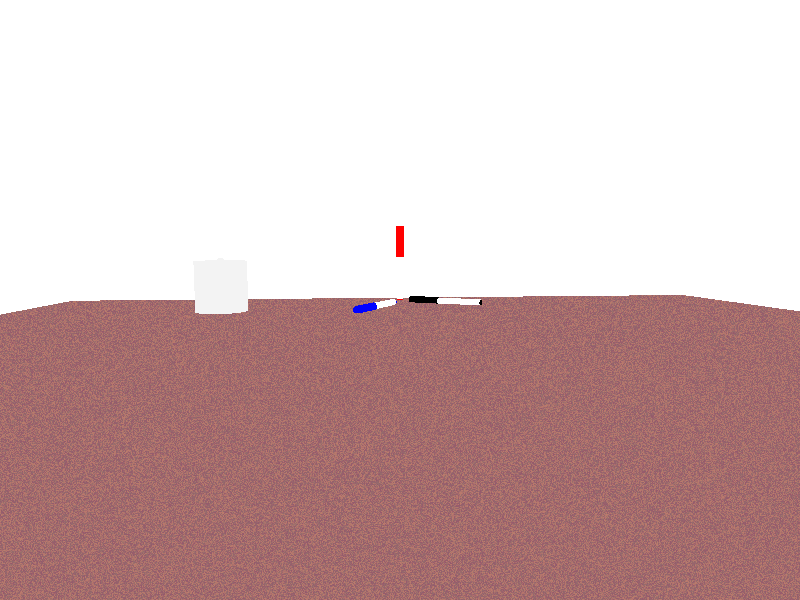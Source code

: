 #version 3.7;
#include "colors.inc"
#include "woods.inc"


//Modélisation géométrique (Création des formes élémentaires de nos structures complexes)


#declare F_Room = box { <0,0,0> <7100,3000,14200>}
#declare F_Bic_Capuchon = cylinder {
    <0, 0, 0>, 
    <0, 58, 0>, 
    7
    
}

#declare F_Bic_Corps = cylinder {
    <0,0,0>,
    <0,82,0>,
    6

}

#declare F_Bic_Pastille = cylinder{
    <0,0,0>,
    <0,2,0> 
    5.5
}

#declare F_Table = box {
    <0,0,0>, <1300, 745, 500> // <x, y, z> near lower left corner, <x, y, z> far upper right corner
    
}

#declare F_Verre_Corps = cylinder{
     <0,0,0>, <0,80,0>, 40
}

#declare F_Verre_Bord = sphere {
    <0,80,0>, 5
}


//Matériaux (Textures)
#declare M_PlastiqueBlanc = material{texture{pigment{White}}}
#declare M_PlastiqueRouge = material{texture{pigment{Red}}}
#declare M_PlastiqueBleu = material{texture{pigment{Blue}}}
#declare M_PlastiqueNoir = material{texture{pigment{Black}}}
#declare M_Neutre = material{texture {pigment{White}}}
#declare M_TableTop = material{texture{T_Wood4}}

#declare Glass = material
{ 
    texture {
    pigment { rgbt <0.9, 0.9, 0.9> filter 0.95}
    finish {
        ambient 0.2
        diffuse 0.1
        specular 0.9
        reflection { 0.1, 1.0 fresnel on }
        }
    }
    interior{ ior 1.5 }
}

//Habillage (Formes+Matériaux)
#declare CorpsBlanc= object {
    F_Bic_Corps
    material{M_PlastiqueBlanc}
}
#declare CapuchonBleu = object {
    F_Bic_Capuchon
    material{M_PlastiqueBleu}
}

#declare CapuchonRouge = object {
    F_Bic_Capuchon
    material{M_PlastiqueRouge}
}

#declare CapuchonNoir = object {
    F_Bic_Capuchon
    material{M_PlastiqueNoir}
}

#declare PastilleRouge = object {
    F_Bic_Pastille
    material{M_PlastiqueRouge}
}

#declare PastilleNoire = object { 
    F_Bic_Pastille
    material{M_PlastiqueNoir}
}
#declare PastilleBleu = object { 
    F_Bic_Pastille
    material{M_PlastiqueBleu}
}
#declare Table = object {
    F_Table
    material{M_TableTop}
}
#declare Room = object {
    F_Room
    material{M_Neutre}
}
#declare VerreCorps = object{
    F_Verre_Corps
    material{Glass}
}
#declare VerreBord = object{
    F_Verre_Bord
    material{Glass}
}






///////////////////////
//////Assemblage///////
///////////////////////
//union=groupe vs. merge=union ensembliste
#declare BicRouge = union
{
object {PastilleRouge}
object {CorpsBlanc translate <0, 2, 0> }
object {CapuchonRouge translate <0,2+82,0>}
}

#declare BicNoir = union 
{
object {PastilleNoire}
object {CorpsBlanc translate <0,2,0>}
object {CapuchonNoir translate <0,2+82,0>}
}

#declare BicBleu = union
{
    object{PastilleBleu}
    object {CorpsBlanc translate <0,2,0>}
    object {CapuchonBleu translate <0,2+82,0>}
}
//A réparer de façon à arrondir les bords du verre
#declare Verre = merge {
        object {VerreCorps}
        object {VerreBord}
}
/////////////////////////////////////////////////////////:
//Mise en scène et paramètres globaux d'environnements (disposition du catalogue d'objets composites, caméra, lumières)
///////////////////////////
///Generalement on fait toute les transformations d'orientation avant les translate. 
object{Room translate <-3400,-750,-14100> }
object{Table translate<-(1300/2),-750,-500/2>}
object{BicRouge}
object{BicNoir translate<0,-86,0> rotate<90,-60,0> translate<70,0,-20> }
object{BicBleu rotate <-90, 30, 0> translate<-15,0,-35> }
object{Verre translate<-300,0,-150>}



//Position réelle
/*camera{
    right x * image_width/image_height
    up y * 1
    location <-3000,200,-4800>
    look_at <0,0,0>
    angle 66
}*/

light_source{
    <-2800,100,-500>
    color White
}
//Position test
camera{ right x * image_width/image_height
    up y * 1
    location <-100,100,-1000>
    look_at <0,0,0>
    angle 75
}

background{
    <0.2,0.2,1>
}

global_settings{ambient_light rgb <1,1,1>}

